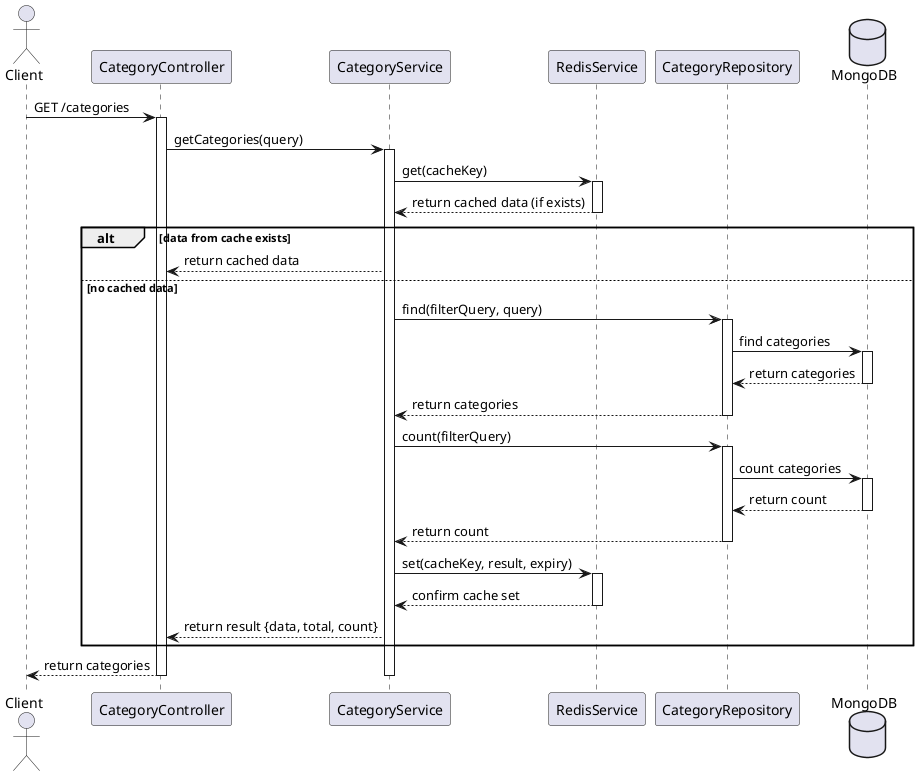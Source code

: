 @startuml Category - Get Categories

actor Client
participant "CategoryController" as Controller
participant "CategoryService" as Service
participant "RedisService" as Redis
participant "CategoryRepository" as Repo
database "MongoDB" as DB

Client -> Controller: GET /categories
activate Controller
Controller -> Service: getCategories(query)
activate Service

Service -> Redis: get(cacheKey)
activate Redis
Redis --> Service: return cached data (if exists)
deactivate Redis

alt data from cache exists
    Service --> Controller: return cached data
else no cached data
    Service -> Repo: find(filterQuery, query)
    activate Repo
    Repo -> DB: find categories
    activate DB
    DB --> Repo: return categories
    deactivate DB
    Repo --> Service: return categories
    deactivate Repo

    Service -> Repo: count(filterQuery)
    activate Repo
    Repo -> DB: count categories
    activate DB
    DB --> Repo: return count
    deactivate DB
    Repo --> Service: return count
    deactivate Repo

    Service -> Redis: set(cacheKey, result, expiry)
    activate Redis
    Redis --> Service: confirm cache set
    deactivate Redis

    Service --> Controller: return result {data, total, count}
end

Controller --> Client: return categories
deactivate Service
deactivate Controller

@enduml 